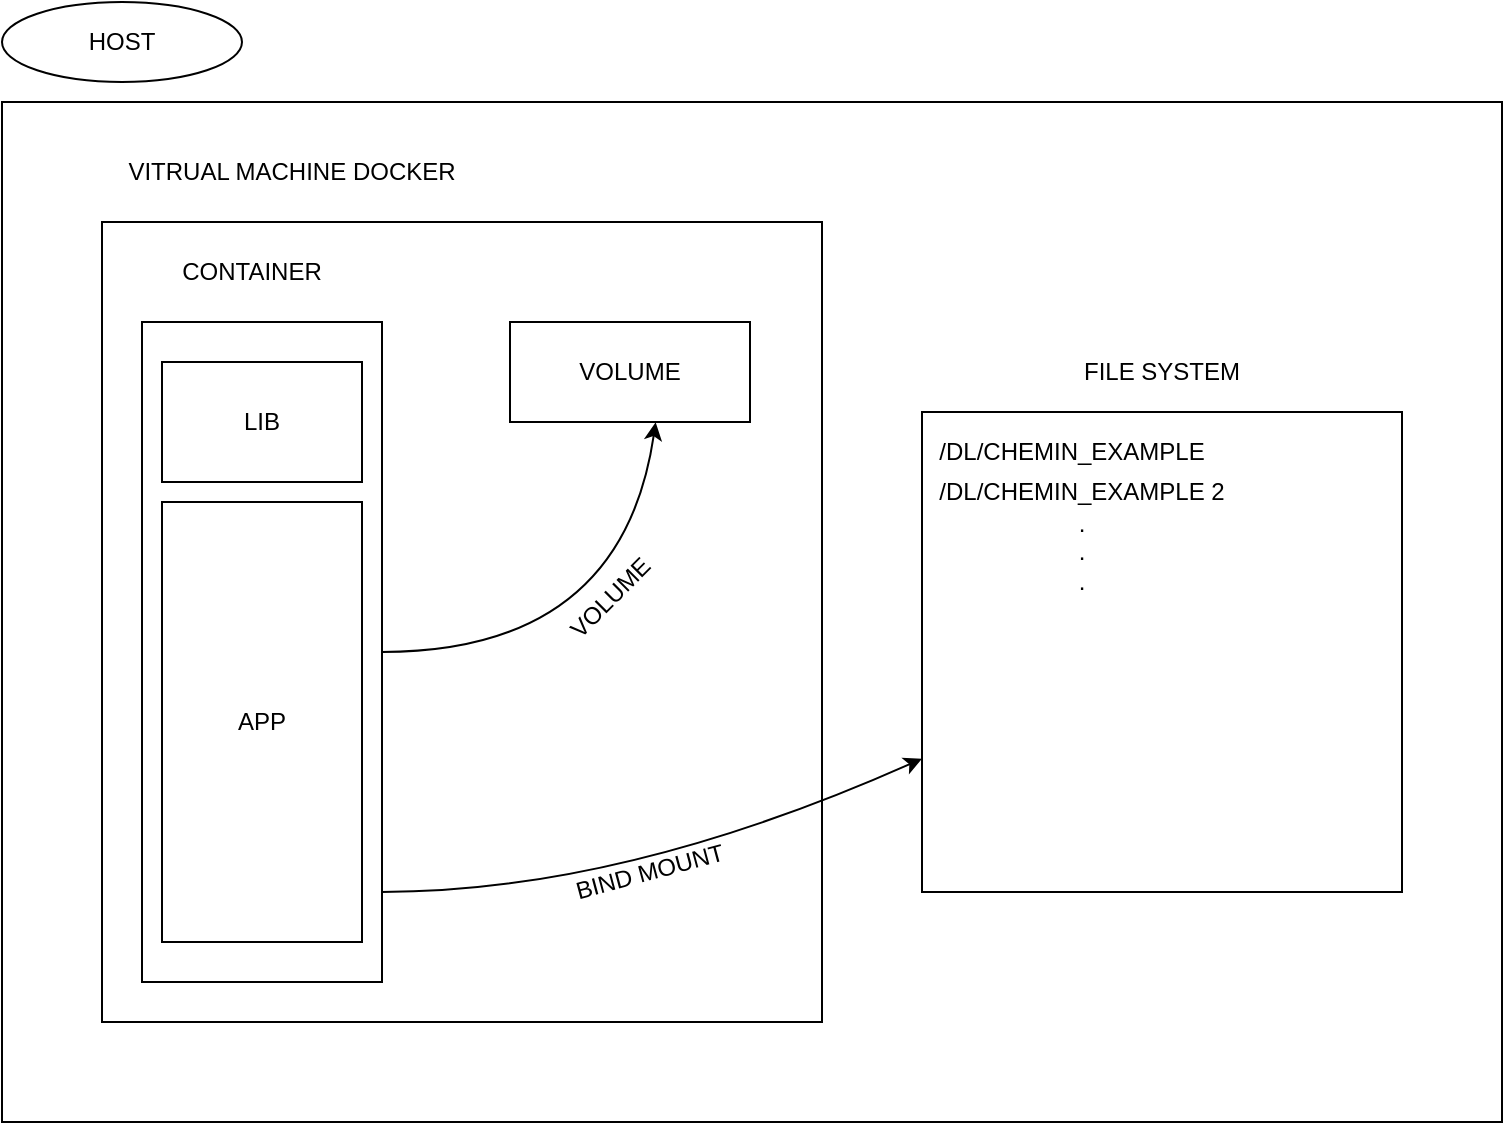 <mxfile version="22.0.8" type="github">
  <diagram name="Page-1" id="AWhpzuGKxWVrvcxWkXh5">
    <mxGraphModel dx="1466" dy="987" grid="1" gridSize="10" guides="1" tooltips="1" connect="1" arrows="1" fold="1" page="1" pageScale="1" pageWidth="827" pageHeight="1169" math="0" shadow="0">
      <root>
        <mxCell id="0" />
        <mxCell id="1" parent="0" />
        <mxCell id="pColsy4BZueMopl4kqpe-1" value="" style="rounded=0;whiteSpace=wrap;html=1;" vertex="1" parent="1">
          <mxGeometry x="40" y="170" width="750" height="510" as="geometry" />
        </mxCell>
        <mxCell id="pColsy4BZueMopl4kqpe-4" value="HOST" style="ellipse;whiteSpace=wrap;html=1;" vertex="1" parent="1">
          <mxGeometry x="40" y="120" width="120" height="40" as="geometry" />
        </mxCell>
        <mxCell id="pColsy4BZueMopl4kqpe-6" value="" style="rounded=0;whiteSpace=wrap;html=1;" vertex="1" parent="1">
          <mxGeometry x="90" y="230" width="360" height="400" as="geometry" />
        </mxCell>
        <mxCell id="pColsy4BZueMopl4kqpe-7" value="VOLUME" style="rounded=0;whiteSpace=wrap;html=1;" vertex="1" parent="1">
          <mxGeometry x="294" y="280" width="120" height="50" as="geometry" />
        </mxCell>
        <mxCell id="pColsy4BZueMopl4kqpe-9" value="VITRUAL MACHINE DOCKER" style="text;html=1;strokeColor=none;fillColor=none;align=center;verticalAlign=middle;whiteSpace=wrap;rounded=0;" vertex="1" parent="1">
          <mxGeometry x="90" y="190" width="190" height="30" as="geometry" />
        </mxCell>
        <mxCell id="pColsy4BZueMopl4kqpe-10" value="" style="rounded=0;whiteSpace=wrap;html=1;" vertex="1" parent="1">
          <mxGeometry x="110" y="280" width="120" height="330" as="geometry" />
        </mxCell>
        <mxCell id="pColsy4BZueMopl4kqpe-11" value="CONTAINER" style="text;html=1;strokeColor=none;fillColor=none;align=center;verticalAlign=middle;whiteSpace=wrap;rounded=0;" vertex="1" parent="1">
          <mxGeometry x="130" y="240" width="70" height="30" as="geometry" />
        </mxCell>
        <mxCell id="pColsy4BZueMopl4kqpe-13" value="LIB" style="rounded=0;whiteSpace=wrap;html=1;" vertex="1" parent="1">
          <mxGeometry x="120" y="300" width="100" height="60" as="geometry" />
        </mxCell>
        <mxCell id="pColsy4BZueMopl4kqpe-14" value="APP" style="rounded=0;whiteSpace=wrap;html=1;" vertex="1" parent="1">
          <mxGeometry x="120" y="370" width="100" height="220" as="geometry" />
        </mxCell>
        <mxCell id="pColsy4BZueMopl4kqpe-15" value="" style="curved=1;endArrow=classic;html=1;rounded=0;entryX=0.607;entryY=1.003;entryDx=0;entryDy=0;entryPerimeter=0;" edge="1" parent="1" source="pColsy4BZueMopl4kqpe-10" target="pColsy4BZueMopl4kqpe-7">
          <mxGeometry width="50" height="50" relative="1" as="geometry">
            <mxPoint x="510" y="470" as="sourcePoint" />
            <mxPoint x="560" y="420" as="targetPoint" />
            <Array as="points">
              <mxPoint x="350" y="445" />
            </Array>
          </mxGeometry>
        </mxCell>
        <mxCell id="pColsy4BZueMopl4kqpe-16" value="" style="curved=1;endArrow=classic;html=1;rounded=0;" edge="1" parent="1" target="pColsy4BZueMopl4kqpe-17">
          <mxGeometry width="50" height="50" relative="1" as="geometry">
            <mxPoint x="230" y="565" as="sourcePoint" />
            <mxPoint x="367" y="450" as="targetPoint" />
            <Array as="points">
              <mxPoint x="350" y="565" />
            </Array>
          </mxGeometry>
        </mxCell>
        <mxCell id="pColsy4BZueMopl4kqpe-17" value="" style="rounded=0;whiteSpace=wrap;html=1;" vertex="1" parent="1">
          <mxGeometry x="500" y="325" width="240" height="240" as="geometry" />
        </mxCell>
        <mxCell id="pColsy4BZueMopl4kqpe-18" value="FILE SYSTEM" style="text;html=1;strokeColor=none;fillColor=none;align=center;verticalAlign=middle;whiteSpace=wrap;rounded=0;" vertex="1" parent="1">
          <mxGeometry x="525" y="290" width="190" height="30" as="geometry" />
        </mxCell>
        <mxCell id="pColsy4BZueMopl4kqpe-19" value="/DL/CHEMIN_EXAMPLE" style="text;html=1;strokeColor=none;fillColor=none;align=center;verticalAlign=middle;whiteSpace=wrap;rounded=0;" vertex="1" parent="1">
          <mxGeometry x="480" y="330" width="190" height="30" as="geometry" />
        </mxCell>
        <mxCell id="pColsy4BZueMopl4kqpe-20" value="/DL/CHEMIN_EXAMPLE 2&lt;br&gt;" style="text;html=1;strokeColor=none;fillColor=none;align=center;verticalAlign=middle;whiteSpace=wrap;rounded=0;" vertex="1" parent="1">
          <mxGeometry x="480" y="350" width="200" height="30" as="geometry" />
        </mxCell>
        <mxCell id="pColsy4BZueMopl4kqpe-21" value=".&lt;br&gt;.&lt;br&gt;." style="text;html=1;strokeColor=none;fillColor=none;align=center;verticalAlign=middle;whiteSpace=wrap;rounded=0;" vertex="1" parent="1">
          <mxGeometry x="480" y="380" width="200" height="30" as="geometry" />
        </mxCell>
        <mxCell id="pColsy4BZueMopl4kqpe-22" value="BIND MOUNT" style="text;html=1;strokeColor=none;fillColor=none;align=center;verticalAlign=middle;whiteSpace=wrap;rounded=0;rotation=-15;" vertex="1" parent="1">
          <mxGeometry x="294" y="540" width="140" height="30" as="geometry" />
        </mxCell>
        <mxCell id="pColsy4BZueMopl4kqpe-23" value="VOLUME" style="text;html=1;strokeColor=none;fillColor=none;align=center;verticalAlign=middle;whiteSpace=wrap;rounded=0;rotation=-45;" vertex="1" parent="1">
          <mxGeometry x="274" y="400" width="140" height="35" as="geometry" />
        </mxCell>
      </root>
    </mxGraphModel>
  </diagram>
</mxfile>
